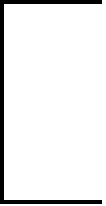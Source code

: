 <mxfile version="18.1.2" type="github">
  <diagram id="grVItVFN0oA0z7pQQrN0" name="Page-1">
    <mxGraphModel dx="868" dy="450" grid="1" gridSize="10" guides="1" tooltips="1" connect="1" arrows="1" fold="1" page="1" pageScale="1" pageWidth="827" pageHeight="1169" math="0" shadow="0">
      <root>
        <mxCell id="0" />
        <mxCell id="1" parent="0" />
        <mxCell id="Qsn3cur0ukjQcXYM-d4E-1" value="" style="strokeWidth=2;html=1;shape=mxgraph.flowchart.annotation_1;align=left;pointerEvents=1;" vertex="1" parent="1">
          <mxGeometry x="389" y="190" width="50" height="100" as="geometry" />
        </mxCell>
      </root>
    </mxGraphModel>
  </diagram>
</mxfile>
